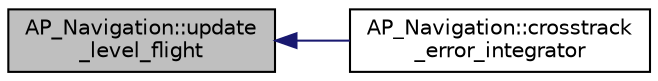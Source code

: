 digraph "AP_Navigation::update_level_flight"
{
 // INTERACTIVE_SVG=YES
  edge [fontname="Helvetica",fontsize="10",labelfontname="Helvetica",labelfontsize="10"];
  node [fontname="Helvetica",fontsize="10",shape=record];
  rankdir="LR";
  Node1 [label="AP_Navigation::update\l_level_flight",height=0.2,width=0.4,color="black", fillcolor="grey75", style="filled", fontcolor="black"];
  Node1 -> Node2 [dir="back",color="midnightblue",fontsize="10",style="solid",fontname="Helvetica"];
  Node2 [label="AP_Navigation::crosstrack\l_error_integrator",height=0.2,width=0.4,color="black", fillcolor="white", style="filled",URL="$classAP__Navigation.html#ab90ff64cf92dc2b5ed762f64e22022c0"];
}
